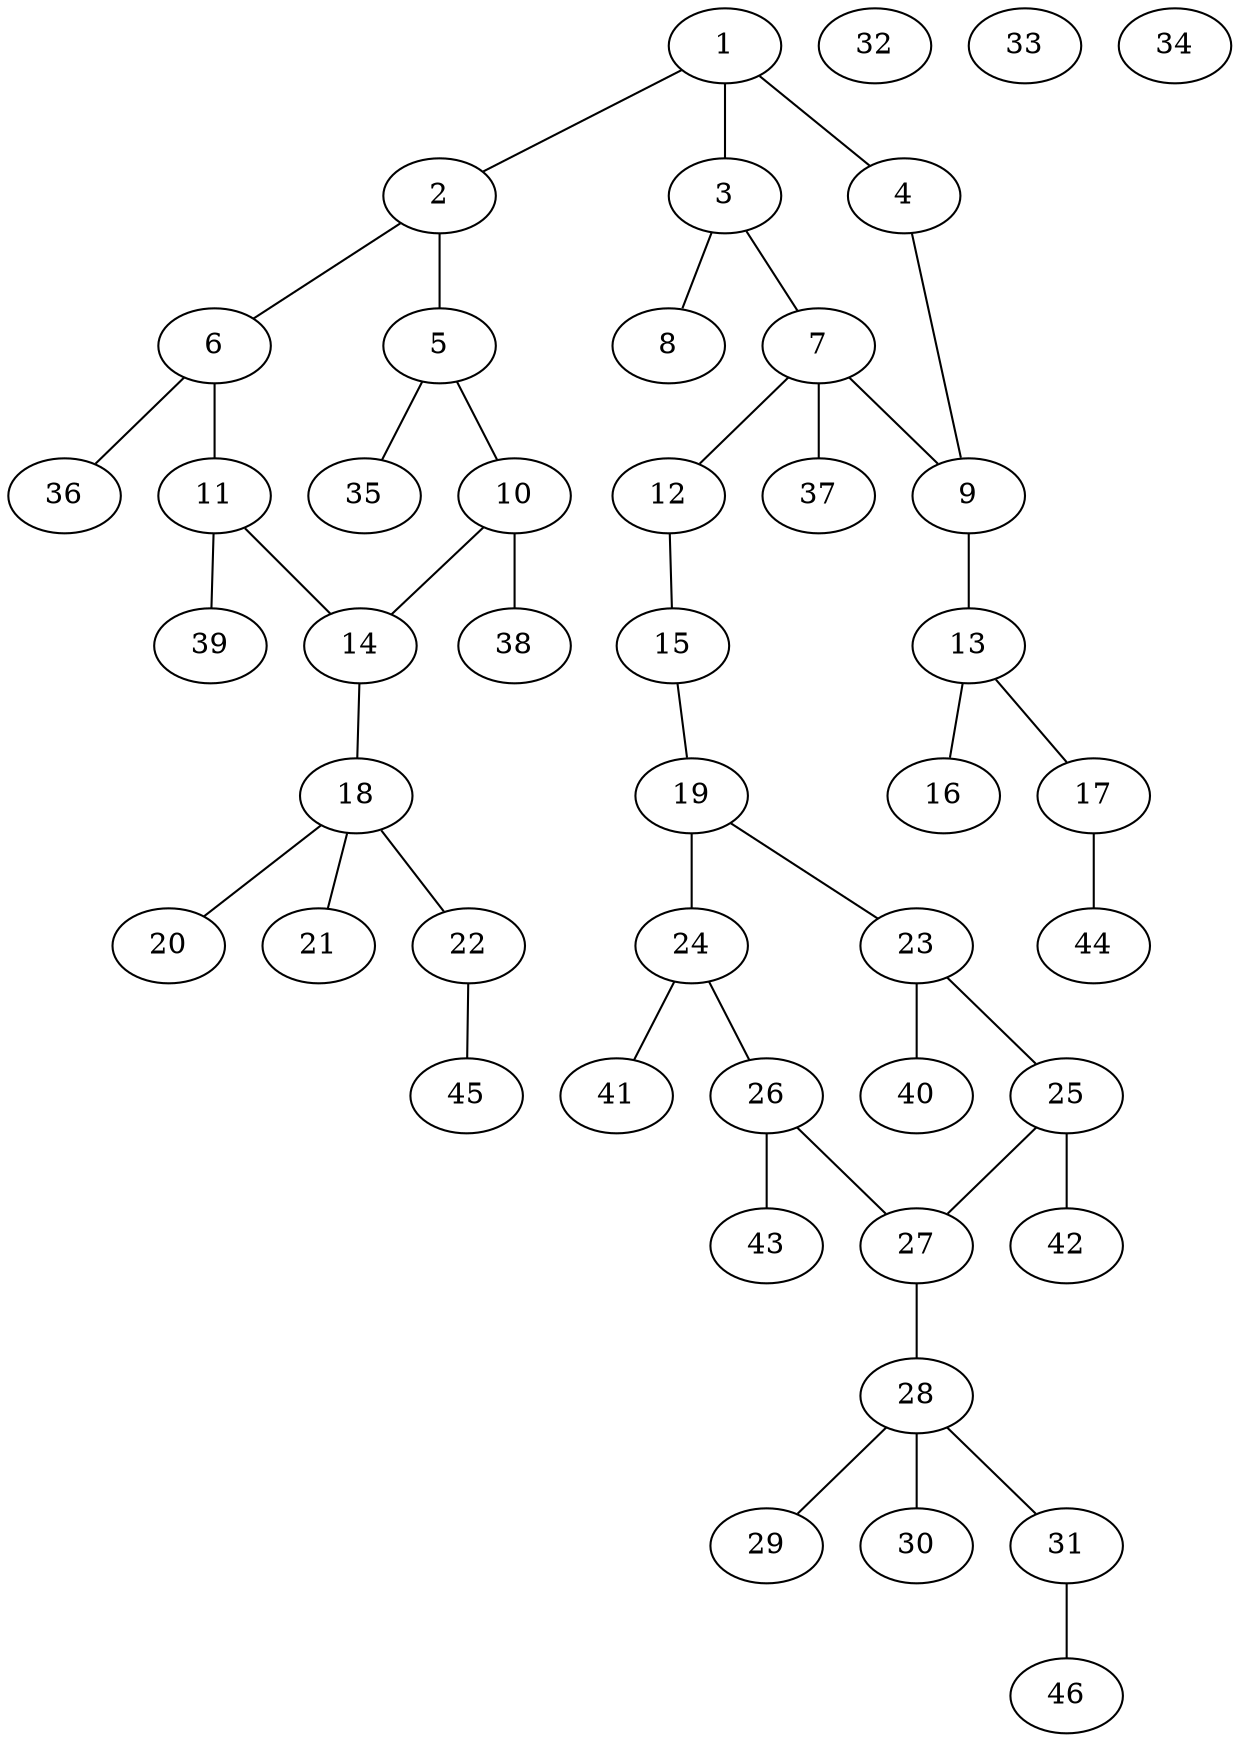 graph molecule_4203 {
	1	 [chem=N];
	2	 [chem=C];
	1 -- 2	 [valence=1];
	3	 [chem=C];
	1 -- 3	 [valence=1];
	4	 [chem=N];
	1 -- 4	 [valence=1];
	5	 [chem=C];
	2 -- 5	 [valence=2];
	6	 [chem=C];
	2 -- 6	 [valence=1];
	7	 [chem=C];
	3 -- 7	 [valence=1];
	8	 [chem=O];
	3 -- 8	 [valence=2];
	9	 [chem=C];
	4 -- 9	 [valence=2];
	10	 [chem=C];
	5 -- 10	 [valence=1];
	35	 [chem=H];
	5 -- 35	 [valence=1];
	11	 [chem=C];
	6 -- 11	 [valence=2];
	36	 [chem=H];
	6 -- 36	 [valence=1];
	7 -- 9	 [valence=1];
	12	 [chem=N];
	7 -- 12	 [valence=1];
	37	 [chem=H];
	7 -- 37	 [valence=1];
	13	 [chem=C];
	9 -- 13	 [valence=1];
	14	 [chem=C];
	10 -- 14	 [valence=2];
	38	 [chem=H];
	10 -- 38	 [valence=1];
	11 -- 14	 [valence=1];
	39	 [chem=H];
	11 -- 39	 [valence=1];
	15	 [chem=N];
	12 -- 15	 [valence=2];
	16	 [chem=O];
	13 -- 16	 [valence=2];
	17	 [chem=O];
	13 -- 17	 [valence=1];
	18	 [chem=S];
	14 -- 18	 [valence=1];
	19	 [chem=C];
	15 -- 19	 [valence=1];
	44	 [chem=H];
	17 -- 44	 [valence=1];
	20	 [chem=O];
	18 -- 20	 [valence=2];
	21	 [chem=O];
	18 -- 21	 [valence=2];
	22	 [chem=O];
	18 -- 22	 [valence=1];
	23	 [chem=C];
	19 -- 23	 [valence=2];
	24	 [chem=C];
	19 -- 24	 [valence=1];
	45	 [chem=H];
	22 -- 45	 [valence=1];
	25	 [chem=C];
	23 -- 25	 [valence=1];
	40	 [chem=H];
	23 -- 40	 [valence=1];
	26	 [chem=C];
	24 -- 26	 [valence=2];
	41	 [chem=H];
	24 -- 41	 [valence=1];
	27	 [chem=C];
	25 -- 27	 [valence=2];
	42	 [chem=H];
	25 -- 42	 [valence=1];
	26 -- 27	 [valence=1];
	43	 [chem=H];
	26 -- 43	 [valence=1];
	28	 [chem=S];
	27 -- 28	 [valence=1];
	29	 [chem=O];
	28 -- 29	 [valence=2];
	30	 [chem=O];
	28 -- 30	 [valence=2];
	31	 [chem=O];
	28 -- 31	 [valence=1];
	46	 [chem=H];
	31 -- 46	 [valence=1];
	32	 [chem=Na];
	33	 [chem=Na];
	34	 [chem=Na];
}
